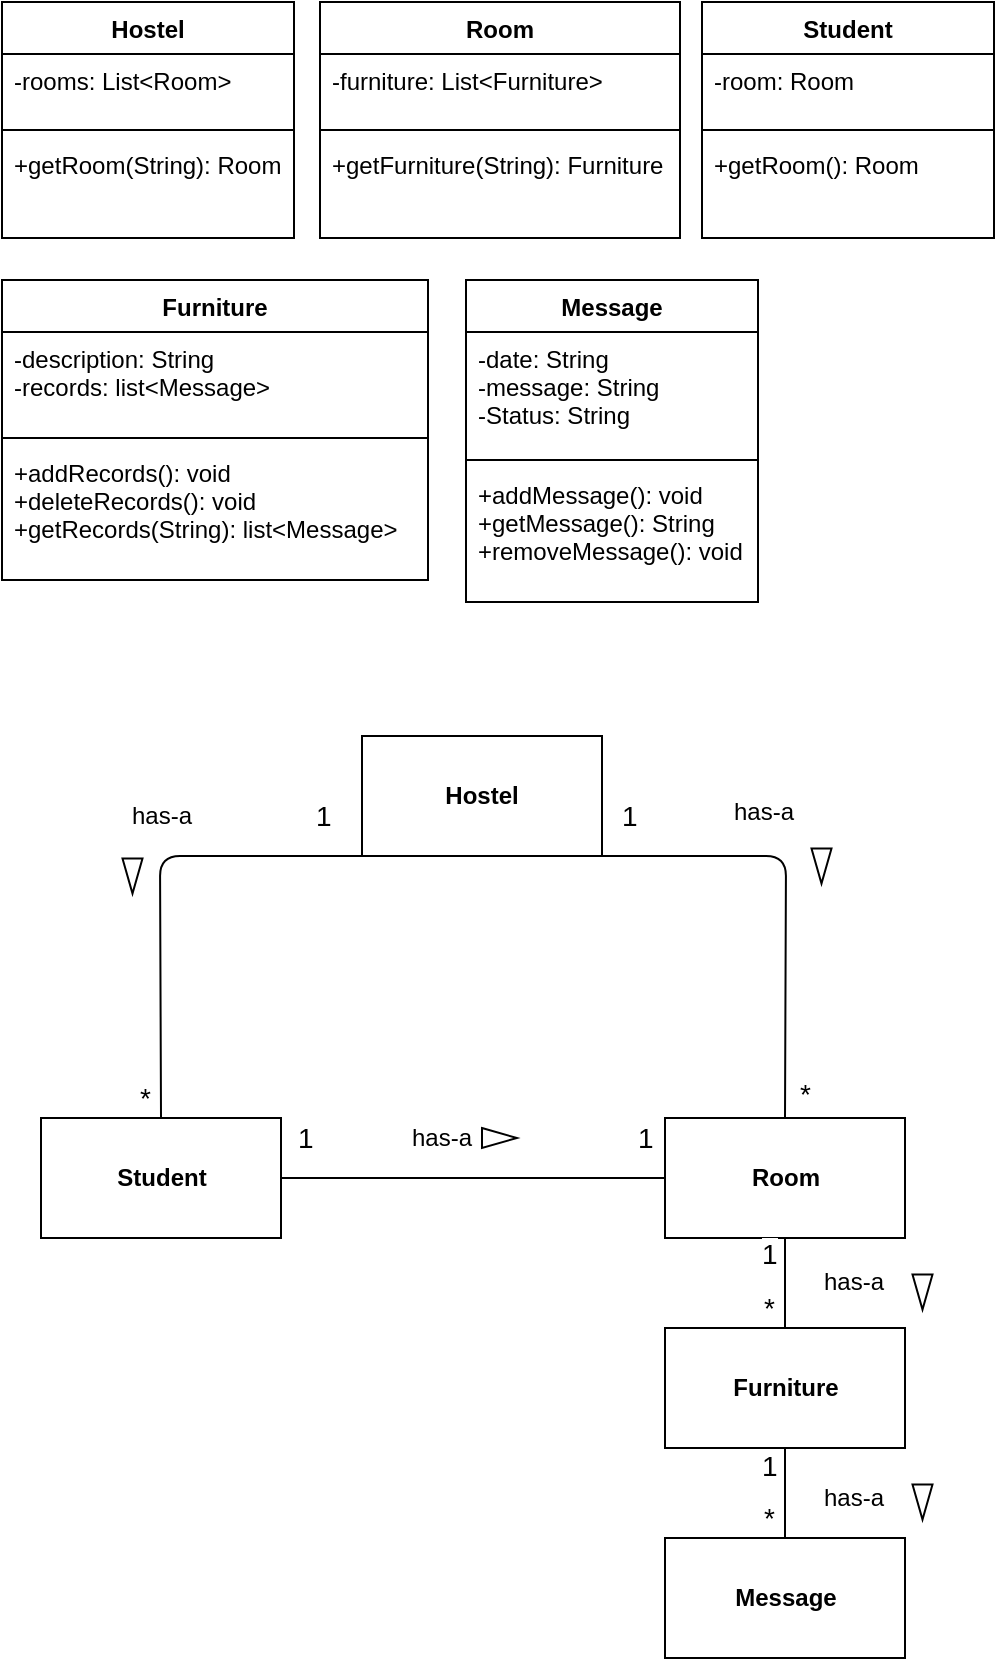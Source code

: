 <mxfile version="13.10.0" type="github" pages="2">
  <diagram id="uQd3hym3dJnkemIXZekN" name="Page-1">
    <mxGraphModel dx="951" dy="510" grid="0" gridSize="10" guides="1" tooltips="1" connect="1" arrows="1" fold="1" page="1" pageScale="1" pageWidth="827" pageHeight="1169" math="0" shadow="0">
      <root>
        <mxCell id="0" />
        <mxCell id="1" parent="0" />
        <mxCell id="UNEvWyEhUeAOuFIiTYhh-5" value="Hostel" style="swimlane;fontStyle=1;align=center;verticalAlign=top;childLayout=stackLayout;horizontal=1;startSize=26;horizontalStack=0;resizeParent=1;resizeParentMax=0;resizeLast=0;collapsible=1;marginBottom=0;" vertex="1" parent="1">
          <mxGeometry x="83" y="77" width="146" height="118" as="geometry" />
        </mxCell>
        <mxCell id="UNEvWyEhUeAOuFIiTYhh-6" value="-rooms: List&lt;Room&gt;" style="text;strokeColor=none;fillColor=none;align=left;verticalAlign=top;spacingLeft=4;spacingRight=4;overflow=hidden;rotatable=0;points=[[0,0.5],[1,0.5]];portConstraint=eastwest;" vertex="1" parent="UNEvWyEhUeAOuFIiTYhh-5">
          <mxGeometry y="26" width="146" height="34" as="geometry" />
        </mxCell>
        <mxCell id="UNEvWyEhUeAOuFIiTYhh-7" value="" style="line;strokeWidth=1;fillColor=none;align=left;verticalAlign=middle;spacingTop=-1;spacingLeft=3;spacingRight=3;rotatable=0;labelPosition=right;points=[];portConstraint=eastwest;" vertex="1" parent="UNEvWyEhUeAOuFIiTYhh-5">
          <mxGeometry y="60" width="146" height="8" as="geometry" />
        </mxCell>
        <mxCell id="UNEvWyEhUeAOuFIiTYhh-8" value="+getRoom(String): Room" style="text;strokeColor=none;fillColor=none;align=left;verticalAlign=top;spacingLeft=4;spacingRight=4;overflow=hidden;rotatable=0;points=[[0,0.5],[1,0.5]];portConstraint=eastwest;" vertex="1" parent="UNEvWyEhUeAOuFIiTYhh-5">
          <mxGeometry y="68" width="146" height="50" as="geometry" />
        </mxCell>
        <mxCell id="UNEvWyEhUeAOuFIiTYhh-9" value="Student" style="swimlane;fontStyle=1;align=center;verticalAlign=top;childLayout=stackLayout;horizontal=1;startSize=26;horizontalStack=0;resizeParent=1;resizeParentMax=0;resizeLast=0;collapsible=1;marginBottom=0;" vertex="1" parent="1">
          <mxGeometry x="433" y="77" width="146" height="118" as="geometry" />
        </mxCell>
        <mxCell id="UNEvWyEhUeAOuFIiTYhh-10" value="-room: Room" style="text;strokeColor=none;fillColor=none;align=left;verticalAlign=top;spacingLeft=4;spacingRight=4;overflow=hidden;rotatable=0;points=[[0,0.5],[1,0.5]];portConstraint=eastwest;" vertex="1" parent="UNEvWyEhUeAOuFIiTYhh-9">
          <mxGeometry y="26" width="146" height="34" as="geometry" />
        </mxCell>
        <mxCell id="UNEvWyEhUeAOuFIiTYhh-11" value="" style="line;strokeWidth=1;fillColor=none;align=left;verticalAlign=middle;spacingTop=-1;spacingLeft=3;spacingRight=3;rotatable=0;labelPosition=right;points=[];portConstraint=eastwest;" vertex="1" parent="UNEvWyEhUeAOuFIiTYhh-9">
          <mxGeometry y="60" width="146" height="8" as="geometry" />
        </mxCell>
        <mxCell id="UNEvWyEhUeAOuFIiTYhh-12" value="+getRoom(): Room" style="text;strokeColor=none;fillColor=none;align=left;verticalAlign=top;spacingLeft=4;spacingRight=4;overflow=hidden;rotatable=0;points=[[0,0.5],[1,0.5]];portConstraint=eastwest;" vertex="1" parent="UNEvWyEhUeAOuFIiTYhh-9">
          <mxGeometry y="68" width="146" height="50" as="geometry" />
        </mxCell>
        <mxCell id="UNEvWyEhUeAOuFIiTYhh-13" value="Room" style="swimlane;fontStyle=1;align=center;verticalAlign=top;childLayout=stackLayout;horizontal=1;startSize=26;horizontalStack=0;resizeParent=1;resizeParentMax=0;resizeLast=0;collapsible=1;marginBottom=0;" vertex="1" parent="1">
          <mxGeometry x="242" y="77" width="180" height="118" as="geometry" />
        </mxCell>
        <mxCell id="UNEvWyEhUeAOuFIiTYhh-14" value="-furniture: List&lt;Furniture&gt;" style="text;strokeColor=none;fillColor=none;align=left;verticalAlign=top;spacingLeft=4;spacingRight=4;overflow=hidden;rotatable=0;points=[[0,0.5],[1,0.5]];portConstraint=eastwest;" vertex="1" parent="UNEvWyEhUeAOuFIiTYhh-13">
          <mxGeometry y="26" width="180" height="34" as="geometry" />
        </mxCell>
        <mxCell id="UNEvWyEhUeAOuFIiTYhh-15" value="" style="line;strokeWidth=1;fillColor=none;align=left;verticalAlign=middle;spacingTop=-1;spacingLeft=3;spacingRight=3;rotatable=0;labelPosition=right;points=[];portConstraint=eastwest;" vertex="1" parent="UNEvWyEhUeAOuFIiTYhh-13">
          <mxGeometry y="60" width="180" height="8" as="geometry" />
        </mxCell>
        <mxCell id="UNEvWyEhUeAOuFIiTYhh-16" value="+getFurniture(String): Furniture" style="text;strokeColor=none;fillColor=none;align=left;verticalAlign=top;spacingLeft=4;spacingRight=4;overflow=hidden;rotatable=0;points=[[0,0.5],[1,0.5]];portConstraint=eastwest;" vertex="1" parent="UNEvWyEhUeAOuFIiTYhh-13">
          <mxGeometry y="68" width="180" height="50" as="geometry" />
        </mxCell>
        <mxCell id="UNEvWyEhUeAOuFIiTYhh-17" value="Furniture" style="swimlane;fontStyle=1;align=center;verticalAlign=top;childLayout=stackLayout;horizontal=1;startSize=26;horizontalStack=0;resizeParent=1;resizeParentMax=0;resizeLast=0;collapsible=1;marginBottom=0;" vertex="1" parent="1">
          <mxGeometry x="83" y="216" width="213" height="150" as="geometry" />
        </mxCell>
        <mxCell id="UNEvWyEhUeAOuFIiTYhh-18" value="-description: String&#xa;-records: list&lt;Message&gt;" style="text;strokeColor=none;fillColor=none;align=left;verticalAlign=top;spacingLeft=4;spacingRight=4;overflow=hidden;rotatable=0;points=[[0,0.5],[1,0.5]];portConstraint=eastwest;" vertex="1" parent="UNEvWyEhUeAOuFIiTYhh-17">
          <mxGeometry y="26" width="213" height="49" as="geometry" />
        </mxCell>
        <mxCell id="UNEvWyEhUeAOuFIiTYhh-19" value="" style="line;strokeWidth=1;fillColor=none;align=left;verticalAlign=middle;spacingTop=-1;spacingLeft=3;spacingRight=3;rotatable=0;labelPosition=right;points=[];portConstraint=eastwest;" vertex="1" parent="UNEvWyEhUeAOuFIiTYhh-17">
          <mxGeometry y="75" width="213" height="8" as="geometry" />
        </mxCell>
        <mxCell id="UNEvWyEhUeAOuFIiTYhh-20" value="+addRecords(): void&#xa;+deleteRecords(): void&#xa;+getRecords(String): list&lt;Message&gt;" style="text;strokeColor=none;fillColor=none;align=left;verticalAlign=top;spacingLeft=4;spacingRight=4;overflow=hidden;rotatable=0;points=[[0,0.5],[1,0.5]];portConstraint=eastwest;" vertex="1" parent="UNEvWyEhUeAOuFIiTYhh-17">
          <mxGeometry y="83" width="213" height="67" as="geometry" />
        </mxCell>
        <mxCell id="UNEvWyEhUeAOuFIiTYhh-25" value="Message" style="swimlane;fontStyle=1;align=center;verticalAlign=top;childLayout=stackLayout;horizontal=1;startSize=26;horizontalStack=0;resizeParent=1;resizeParentMax=0;resizeLast=0;collapsible=1;marginBottom=0;" vertex="1" parent="1">
          <mxGeometry x="315" y="216" width="146" height="161" as="geometry" />
        </mxCell>
        <mxCell id="UNEvWyEhUeAOuFIiTYhh-26" value="-date: String&#xa;-message: String&#xa;-Status: String" style="text;strokeColor=none;fillColor=none;align=left;verticalAlign=top;spacingLeft=4;spacingRight=4;overflow=hidden;rotatable=0;points=[[0,0.5],[1,0.5]];portConstraint=eastwest;" vertex="1" parent="UNEvWyEhUeAOuFIiTYhh-25">
          <mxGeometry y="26" width="146" height="60" as="geometry" />
        </mxCell>
        <mxCell id="UNEvWyEhUeAOuFIiTYhh-27" value="" style="line;strokeWidth=1;fillColor=none;align=left;verticalAlign=middle;spacingTop=-1;spacingLeft=3;spacingRight=3;rotatable=0;labelPosition=right;points=[];portConstraint=eastwest;" vertex="1" parent="UNEvWyEhUeAOuFIiTYhh-25">
          <mxGeometry y="86" width="146" height="8" as="geometry" />
        </mxCell>
        <mxCell id="UNEvWyEhUeAOuFIiTYhh-28" value="+addMessage(): void&#xa;+getMessage(): String&#xa;+removeMessage(): void" style="text;strokeColor=none;fillColor=none;align=left;verticalAlign=top;spacingLeft=4;spacingRight=4;overflow=hidden;rotatable=0;points=[[0,0.5],[1,0.5]];portConstraint=eastwest;" vertex="1" parent="UNEvWyEhUeAOuFIiTYhh-25">
          <mxGeometry y="94" width="146" height="67" as="geometry" />
        </mxCell>
        <mxCell id="UNEvWyEhUeAOuFIiTYhh-30" value="&lt;b&gt;Hostel&lt;/b&gt;" style="rounded=0;whiteSpace=wrap;html=1;" vertex="1" parent="1">
          <mxGeometry x="263" y="444" width="120" height="60" as="geometry" />
        </mxCell>
        <mxCell id="UNEvWyEhUeAOuFIiTYhh-31" value="&lt;b&gt;Room&lt;/b&gt;" style="rounded=0;whiteSpace=wrap;html=1;" vertex="1" parent="1">
          <mxGeometry x="414.5" y="635" width="120" height="60" as="geometry" />
        </mxCell>
        <mxCell id="UNEvWyEhUeAOuFIiTYhh-32" value="&lt;b&gt;Student&lt;/b&gt;" style="rounded=0;whiteSpace=wrap;html=1;" vertex="1" parent="1">
          <mxGeometry x="102.5" y="635" width="120" height="60" as="geometry" />
        </mxCell>
        <mxCell id="UNEvWyEhUeAOuFIiTYhh-33" value="" style="endArrow=none;html=1;exitX=0.5;exitY=0;exitDx=0;exitDy=0;entryX=0;entryY=1;entryDx=0;entryDy=0;" edge="1" parent="1" source="UNEvWyEhUeAOuFIiTYhh-32" target="UNEvWyEhUeAOuFIiTYhh-30">
          <mxGeometry width="50" height="50" relative="1" as="geometry">
            <mxPoint x="258.5" y="705" as="sourcePoint" />
            <mxPoint x="308.5" y="655" as="targetPoint" />
            <Array as="points">
              <mxPoint x="162" y="504" />
            </Array>
          </mxGeometry>
        </mxCell>
        <mxCell id="UNEvWyEhUeAOuFIiTYhh-34" value="*" style="edgeLabel;resizable=0;html=1;align=left;verticalAlign=bottom;fontSize=14;" connectable="0" vertex="1" parent="1">
          <mxGeometry x="255.5" y="599" as="geometry">
            <mxPoint x="-106" y="36" as="offset" />
          </mxGeometry>
        </mxCell>
        <mxCell id="UNEvWyEhUeAOuFIiTYhh-35" value="" style="endArrow=none;html=1;entryX=1;entryY=1;entryDx=0;entryDy=0;exitX=0.5;exitY=0;exitDx=0;exitDy=0;" edge="1" parent="1" source="UNEvWyEhUeAOuFIiTYhh-31" target="UNEvWyEhUeAOuFIiTYhh-30">
          <mxGeometry width="50" height="50" relative="1" as="geometry">
            <mxPoint x="258.5" y="665" as="sourcePoint" />
            <mxPoint x="308.5" y="615" as="targetPoint" />
            <Array as="points">
              <mxPoint x="475" y="504" />
            </Array>
          </mxGeometry>
        </mxCell>
        <mxCell id="UNEvWyEhUeAOuFIiTYhh-36" value="" style="endArrow=none;html=1;entryX=0;entryY=0.5;entryDx=0;entryDy=0;exitX=1;exitY=0.5;exitDx=0;exitDy=0;" edge="1" parent="1" source="UNEvWyEhUeAOuFIiTYhh-32" target="UNEvWyEhUeAOuFIiTYhh-31">
          <mxGeometry width="50" height="50" relative="1" as="geometry">
            <mxPoint x="258.5" y="665" as="sourcePoint" />
            <mxPoint x="308.5" y="615" as="targetPoint" />
          </mxGeometry>
        </mxCell>
        <mxCell id="UNEvWyEhUeAOuFIiTYhh-38" value="*" style="edgeLabel;resizable=0;html=1;align=left;verticalAlign=bottom;fontSize=14;" connectable="0" vertex="1" parent="1">
          <mxGeometry x="276" y="566" as="geometry">
            <mxPoint x="204" y="67" as="offset" />
          </mxGeometry>
        </mxCell>
        <mxCell id="UNEvWyEhUeAOuFIiTYhh-39" value="1" style="edgeLabel;resizable=0;html=1;align=left;verticalAlign=bottom;fontSize=14;" connectable="0" vertex="1" parent="1">
          <mxGeometry x="228.5" y="655" as="geometry" />
        </mxCell>
        <mxCell id="UNEvWyEhUeAOuFIiTYhh-40" value="1" style="edgeLabel;resizable=0;html=1;align=left;verticalAlign=bottom;fontSize=14;" connectable="0" vertex="1" parent="1">
          <mxGeometry x="398.5" y="655" as="geometry" />
        </mxCell>
        <mxCell id="UNEvWyEhUeAOuFIiTYhh-43" value="has-a" style="text;html=1;strokeColor=none;fillColor=none;align=center;verticalAlign=middle;whiteSpace=wrap;rounded=0;" vertex="1" parent="1">
          <mxGeometry x="283" y="635" width="40" height="20" as="geometry" />
        </mxCell>
        <mxCell id="UNEvWyEhUeAOuFIiTYhh-44" value="" style="triangle;whiteSpace=wrap;html=1;rotation=0;" vertex="1" parent="1">
          <mxGeometry x="323" y="640" width="17.5" height="10" as="geometry" />
        </mxCell>
        <mxCell id="UNEvWyEhUeAOuFIiTYhh-47" value="1" style="edgeLabel;resizable=0;html=1;align=left;verticalAlign=bottom;fontSize=14;" connectable="0" vertex="1" parent="1">
          <mxGeometry x="238" y="494" as="geometry" />
        </mxCell>
        <mxCell id="UNEvWyEhUeAOuFIiTYhh-48" value="has-a" style="text;html=1;strokeColor=none;fillColor=none;align=center;verticalAlign=middle;whiteSpace=wrap;rounded=0;" vertex="1" parent="1">
          <mxGeometry x="142.5" y="474" width="40" height="20" as="geometry" />
        </mxCell>
        <mxCell id="UNEvWyEhUeAOuFIiTYhh-49" value="" style="triangle;whiteSpace=wrap;html=1;rotation=90;" vertex="1" parent="1">
          <mxGeometry x="139.5" y="509" width="17.5" height="10" as="geometry" />
        </mxCell>
        <mxCell id="UNEvWyEhUeAOuFIiTYhh-51" value="has-a" style="text;html=1;strokeColor=none;fillColor=none;align=center;verticalAlign=middle;whiteSpace=wrap;rounded=0;" vertex="1" parent="1">
          <mxGeometry x="444" y="472" width="40" height="20" as="geometry" />
        </mxCell>
        <mxCell id="UNEvWyEhUeAOuFIiTYhh-52" value="" style="triangle;whiteSpace=wrap;html=1;rotation=90;" vertex="1" parent="1">
          <mxGeometry x="484" y="504" width="17.5" height="10" as="geometry" />
        </mxCell>
        <mxCell id="UNEvWyEhUeAOuFIiTYhh-53" value="&lt;b&gt;Furniture&lt;/b&gt;" style="rounded=0;whiteSpace=wrap;html=1;" vertex="1" parent="1">
          <mxGeometry x="414.5" y="740" width="120" height="60" as="geometry" />
        </mxCell>
        <mxCell id="UNEvWyEhUeAOuFIiTYhh-54" value="&lt;b&gt;Message&lt;/b&gt;" style="rounded=0;whiteSpace=wrap;html=1;" vertex="1" parent="1">
          <mxGeometry x="414.5" y="845" width="120" height="60" as="geometry" />
        </mxCell>
        <mxCell id="UNEvWyEhUeAOuFIiTYhh-57" value="" style="endArrow=none;html=1;entryX=0.5;entryY=1;entryDx=0;entryDy=0;exitX=0.5;exitY=0;exitDx=0;exitDy=0;" edge="1" parent="1" source="UNEvWyEhUeAOuFIiTYhh-53" target="UNEvWyEhUeAOuFIiTYhh-31">
          <mxGeometry width="50" height="50" relative="1" as="geometry">
            <mxPoint x="478" y="739" as="sourcePoint" />
            <mxPoint x="310" y="613" as="targetPoint" />
          </mxGeometry>
        </mxCell>
        <mxCell id="UNEvWyEhUeAOuFIiTYhh-58" value="" style="endArrow=none;html=1;entryX=0.5;entryY=0;entryDx=0;entryDy=0;exitX=0.5;exitY=1;exitDx=0;exitDy=0;" edge="1" parent="1" source="UNEvWyEhUeAOuFIiTYhh-53" target="UNEvWyEhUeAOuFIiTYhh-54">
          <mxGeometry width="50" height="50" relative="1" as="geometry">
            <mxPoint x="457" y="813" as="sourcePoint" />
            <mxPoint x="484.5" y="705" as="targetPoint" />
          </mxGeometry>
        </mxCell>
        <mxCell id="UNEvWyEhUeAOuFIiTYhh-59" value="has-a" style="text;html=1;strokeColor=none;fillColor=none;align=center;verticalAlign=middle;whiteSpace=wrap;rounded=0;" vertex="1" parent="1">
          <mxGeometry x="489" y="707" width="40" height="20" as="geometry" />
        </mxCell>
        <mxCell id="UNEvWyEhUeAOuFIiTYhh-62" value="" style="triangle;whiteSpace=wrap;html=1;rotation=90;" vertex="1" parent="1">
          <mxGeometry x="534.5" y="717" width="17.5" height="10" as="geometry" />
        </mxCell>
        <mxCell id="UNEvWyEhUeAOuFIiTYhh-63" value="" style="triangle;whiteSpace=wrap;html=1;rotation=90;" vertex="1" parent="1">
          <mxGeometry x="534.5" y="822" width="17.5" height="10" as="geometry" />
        </mxCell>
        <mxCell id="UNEvWyEhUeAOuFIiTYhh-64" value="has-a" style="text;html=1;strokeColor=none;fillColor=none;align=center;verticalAlign=middle;whiteSpace=wrap;rounded=0;" vertex="1" parent="1">
          <mxGeometry x="489.0" y="815" width="40" height="20" as="geometry" />
        </mxCell>
        <mxCell id="UNEvWyEhUeAOuFIiTYhh-67" value="1" style="edgeLabel;resizable=0;html=1;align=left;verticalAlign=bottom;fontSize=14;" connectable="0" vertex="1" parent="1">
          <mxGeometry x="391" y="494" as="geometry" />
        </mxCell>
        <mxCell id="UNEvWyEhUeAOuFIiTYhh-68" value="1" style="edgeLabel;resizable=0;html=1;align=left;verticalAlign=bottom;fontSize=14;" connectable="0" vertex="1" parent="1">
          <mxGeometry x="461" y="713" as="geometry" />
        </mxCell>
        <mxCell id="UNEvWyEhUeAOuFIiTYhh-69" value="1" style="edgeLabel;resizable=0;html=1;align=left;verticalAlign=bottom;fontSize=14;" connectable="0" vertex="1" parent="1">
          <mxGeometry x="461" y="819" as="geometry" />
        </mxCell>
        <mxCell id="UNEvWyEhUeAOuFIiTYhh-70" value="*" style="edgeLabel;resizable=0;html=1;align=left;verticalAlign=bottom;fontSize=14;" connectable="0" vertex="1" parent="1">
          <mxGeometry x="568" y="809" as="geometry">
            <mxPoint x="-106" y="36" as="offset" />
          </mxGeometry>
        </mxCell>
        <mxCell id="UNEvWyEhUeAOuFIiTYhh-71" value="*" style="edgeLabel;resizable=0;html=1;align=left;verticalAlign=bottom;fontSize=14;" connectable="0" vertex="1" parent="1">
          <mxGeometry x="568" y="704" as="geometry">
            <mxPoint x="-106" y="36" as="offset" />
          </mxGeometry>
        </mxCell>
      </root>
    </mxGraphModel>
  </diagram>
  <diagram id="hoKdn8Hsb0kDNkA4DS1L" name="Page-2">
    <mxGraphModel dx="951" dy="510" grid="0" gridSize="10" guides="1" tooltips="1" connect="1" arrows="1" fold="1" page="1" pageScale="1" pageWidth="827" pageHeight="1169" math="0" shadow="0">
      <root>
        <mxCell id="pUtsieLBTqpgoXNnil9U-0" />
        <mxCell id="pUtsieLBTqpgoXNnil9U-1" parent="pUtsieLBTqpgoXNnil9U-0" />
        <mxCell id="q_c3I7Q8fnrlHfQ0jmR6-0" value="Hostel" style="swimlane;fontStyle=1;align=center;verticalAlign=top;childLayout=stackLayout;horizontal=1;startSize=26;horizontalStack=0;resizeParent=1;resizeParentMax=0;resizeLast=0;collapsible=1;marginBottom=0;" vertex="1" parent="pUtsieLBTqpgoXNnil9U-1">
          <mxGeometry x="83" y="77" width="193" height="118" as="geometry" />
        </mxCell>
        <mxCell id="q_c3I7Q8fnrlHfQ0jmR6-1" value="-students: List&lt;Student&gt;" style="text;strokeColor=none;fillColor=none;align=left;verticalAlign=top;spacingLeft=4;spacingRight=4;overflow=hidden;rotatable=0;points=[[0,0.5],[1,0.5]];portConstraint=eastwest;" vertex="1" parent="q_c3I7Q8fnrlHfQ0jmR6-0">
          <mxGeometry y="26" width="193" height="34" as="geometry" />
        </mxCell>
        <mxCell id="q_c3I7Q8fnrlHfQ0jmR6-2" value="" style="line;strokeWidth=1;fillColor=none;align=left;verticalAlign=middle;spacingTop=-1;spacingLeft=3;spacingRight=3;rotatable=0;labelPosition=right;points=[];portConstraint=eastwest;" vertex="1" parent="q_c3I7Q8fnrlHfQ0jmR6-0">
          <mxGeometry y="60" width="193" height="8" as="geometry" />
        </mxCell>
        <mxCell id="q_c3I7Q8fnrlHfQ0jmR6-3" value="+getStudent(id: String): Student&#xa;+reomoveStudent(id: String): void" style="text;strokeColor=none;fillColor=none;align=left;verticalAlign=top;spacingLeft=4;spacingRight=4;overflow=hidden;rotatable=0;points=[[0,0.5],[1,0.5]];portConstraint=eastwest;" vertex="1" parent="q_c3I7Q8fnrlHfQ0jmR6-0">
          <mxGeometry y="68" width="193" height="50" as="geometry" />
        </mxCell>
        <mxCell id="uFUqo5KUqmXxIk6KdxlP-0" value="Student" style="swimlane;fontStyle=1;align=center;verticalAlign=top;childLayout=stackLayout;horizontal=1;startSize=26;horizontalStack=0;resizeParent=1;resizeParentMax=0;resizeLast=0;collapsible=1;marginBottom=0;" vertex="1" parent="pUtsieLBTqpgoXNnil9U-1">
          <mxGeometry x="287" y="77" width="175" height="118" as="geometry" />
        </mxCell>
        <mxCell id="uFUqo5KUqmXxIk6KdxlP-1" value="-status: bool&#xa;-record: list&lt;(date, bool)&gt;" style="text;strokeColor=none;fillColor=none;align=left;verticalAlign=top;spacingLeft=4;spacingRight=4;overflow=hidden;rotatable=0;points=[[0,0.5],[1,0.5]];portConstraint=eastwest;" vertex="1" parent="uFUqo5KUqmXxIk6KdxlP-0">
          <mxGeometry y="26" width="175" height="40" as="geometry" />
        </mxCell>
        <mxCell id="uFUqo5KUqmXxIk6KdxlP-2" value="" style="line;strokeWidth=1;fillColor=none;align=left;verticalAlign=middle;spacingTop=-1;spacingLeft=3;spacingRight=3;rotatable=0;labelPosition=right;points=[];portConstraint=eastwest;" vertex="1" parent="uFUqo5KUqmXxIk6KdxlP-0">
          <mxGeometry y="66" width="175" height="8" as="geometry" />
        </mxCell>
        <mxCell id="uFUqo5KUqmXxIk6KdxlP-3" value="+getStatus(): bool&#xa;+getRecord(): list&lt;(date,bool)&gt;" style="text;strokeColor=none;fillColor=none;align=left;verticalAlign=top;spacingLeft=4;spacingRight=4;overflow=hidden;rotatable=0;points=[[0,0.5],[1,0.5]];portConstraint=eastwest;" vertex="1" parent="uFUqo5KUqmXxIk6KdxlP-0">
          <mxGeometry y="74" width="175" height="44" as="geometry" />
        </mxCell>
        <mxCell id="-ZSTl-KN1yYZezHAWUEp-0" value="Hostel" style="swimlane;fontStyle=1;align=center;verticalAlign=top;childLayout=stackLayout;horizontal=1;startSize=26;horizontalStack=0;resizeParent=1;resizeParentMax=0;resizeLast=0;collapsible=1;marginBottom=0;" vertex="1" parent="pUtsieLBTqpgoXNnil9U-1">
          <mxGeometry x="83" y="210" width="193" height="118" as="geometry" />
        </mxCell>
        <mxCell id="-ZSTl-KN1yYZezHAWUEp-1" value="-students: List&lt;Student&gt;" style="text;strokeColor=none;fillColor=none;align=left;verticalAlign=top;spacingLeft=4;spacingRight=4;overflow=hidden;rotatable=0;points=[[0,0.5],[1,0.5]];portConstraint=eastwest;" vertex="1" parent="-ZSTl-KN1yYZezHAWUEp-0">
          <mxGeometry y="26" width="193" height="34" as="geometry" />
        </mxCell>
        <mxCell id="-ZSTl-KN1yYZezHAWUEp-2" value="" style="line;strokeWidth=1;fillColor=none;align=left;verticalAlign=middle;spacingTop=-1;spacingLeft=3;spacingRight=3;rotatable=0;labelPosition=right;points=[];portConstraint=eastwest;" vertex="1" parent="-ZSTl-KN1yYZezHAWUEp-0">
          <mxGeometry y="60" width="193" height="8" as="geometry" />
        </mxCell>
        <mxCell id="-ZSTl-KN1yYZezHAWUEp-3" value="+getStudent(id: String): Student" style="text;strokeColor=none;fillColor=none;align=left;verticalAlign=top;spacingLeft=4;spacingRight=4;overflow=hidden;rotatable=0;points=[[0,0.5],[1,0.5]];portConstraint=eastwest;" vertex="1" parent="-ZSTl-KN1yYZezHAWUEp-0">
          <mxGeometry y="68" width="193" height="50" as="geometry" />
        </mxCell>
      </root>
    </mxGraphModel>
  </diagram>
</mxfile>
